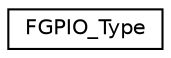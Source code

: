 digraph "Graphical Class Hierarchy"
{
 // LATEX_PDF_SIZE
  edge [fontname="Helvetica",fontsize="10",labelfontname="Helvetica",labelfontsize="10"];
  node [fontname="Helvetica",fontsize="10",shape=record];
  rankdir="LR";
  Node0 [label="FGPIO_Type",height=0.2,width=0.4,color="black", fillcolor="white", style="filled",URL="$struct_f_g_p_i_o___type.html",tooltip=" "];
}
